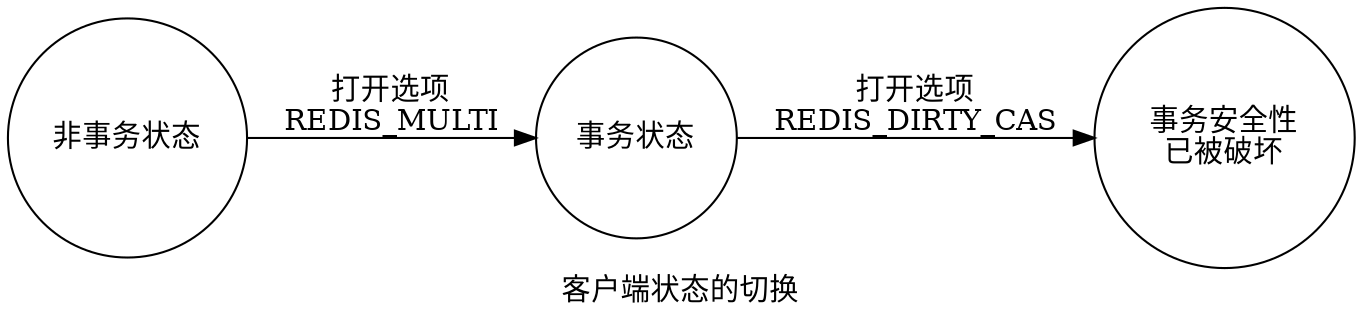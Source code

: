 digraph dirty_cas {
    rankdir = LR;
    node [shape = circle];

    label = "客户端状态的切换";

    normal [label = "非事务状态"];

    transaction [label = "事务状态"];

    dirty_cas [label = "事务安全性\n已被破坏"];

    normal -> transaction [label = "打开选项\nREDIS_MULTI"];

    transaction -> dirty_cas [label = "打开选项\nREDIS_DIRTY_CAS"];
}
